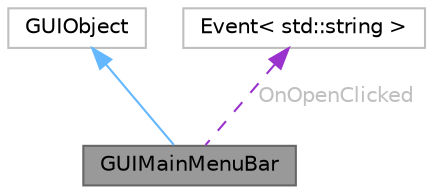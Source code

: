 digraph "GUIMainMenuBar"
{
 // LATEX_PDF_SIZE
  bgcolor="transparent";
  edge [fontname=Helvetica,fontsize=10,labelfontname=Helvetica,labelfontsize=10];
  node [fontname=Helvetica,fontsize=10,shape=box,height=0.2,width=0.4];
  Node1 [id="Node000001",label="GUIMainMenuBar",height=0.2,width=0.4,color="gray40", fillcolor="grey60", style="filled", fontcolor="black",tooltip=" "];
  Node2 -> Node1 [id="edge1_Node000001_Node000002",dir="back",color="steelblue1",style="solid",tooltip=" "];
  Node2 [id="Node000002",label="GUIObject",height=0.2,width=0.4,color="grey75", fillcolor="white", style="filled",URL="$class_g_u_i_object.html",tooltip=" "];
  Node3 -> Node1 [id="edge2_Node000001_Node000003",dir="back",color="darkorchid3",style="dashed",tooltip=" ",label=" OnOpenClicked",fontcolor="grey" ];
  Node3 [id="Node000003",label="Event\< std::string \>",height=0.2,width=0.4,color="grey75", fillcolor="white", style="filled",URL="$class_event.html",tooltip=" "];
}
